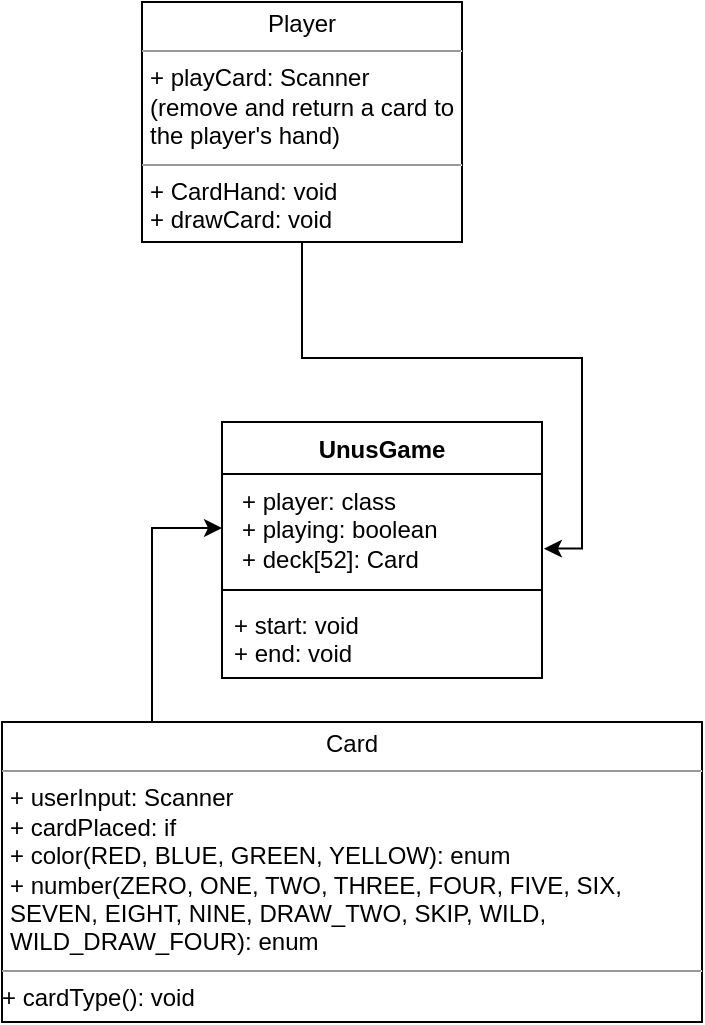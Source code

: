 <mxfile version="23.1.5" type="github">
  <diagram name="Page-1" id="kG88N6lFf-ojEKA3mu_b">
    <mxGraphModel dx="1015" dy="635" grid="1" gridSize="10" guides="1" tooltips="1" connect="1" arrows="1" fold="1" page="1" pageScale="1" pageWidth="850" pageHeight="1100" math="0" shadow="0">
      <root>
        <mxCell id="0" />
        <mxCell id="1" parent="0" />
        <mxCell id="fSzMb7c49jpOPYIVfvhf-11" style="edgeStyle=orthogonalEdgeStyle;rounded=0;orthogonalLoop=1;jettySize=auto;html=1;entryX=1.006;entryY=0.691;entryDx=0;entryDy=0;entryPerimeter=0;" parent="1" source="fSzMb7c49jpOPYIVfvhf-5" edge="1" target="fSzMb7c49jpOPYIVfvhf-13">
          <mxGeometry relative="1" as="geometry">
            <mxPoint x="540" y="290" as="targetPoint" />
          </mxGeometry>
        </mxCell>
        <mxCell id="fSzMb7c49jpOPYIVfvhf-5" value="&lt;p style=&quot;margin:0px;margin-top:4px;text-align:center;&quot;&gt;Player&lt;/p&gt;&lt;hr size=&quot;1&quot;&gt;&lt;p style=&quot;margin:0px;margin-left:4px;&quot;&gt;+ playCard: Scanner&lt;/p&gt;&lt;p style=&quot;margin:0px;margin-left:4px;&quot;&gt;(remove and return a card to the player&#39;s hand)&lt;/p&gt;&lt;hr size=&quot;1&quot;&gt;&lt;p style=&quot;margin:0px;margin-left:4px;&quot;&gt;+ CardHand: void&lt;br&gt;&lt;/p&gt;&lt;p style=&quot;margin:0px;margin-left:4px;&quot;&gt;+ drawCard: void&lt;br&gt;&lt;/p&gt;" style="verticalAlign=top;align=left;overflow=fill;html=1;whiteSpace=wrap;" parent="1" vertex="1">
          <mxGeometry x="350" y="100" width="160" height="120" as="geometry" />
        </mxCell>
        <mxCell id="J3PWWJ0KjLLy6xigG1w0-1" style="edgeStyle=orthogonalEdgeStyle;rounded=0;orthogonalLoop=1;jettySize=auto;html=1;entryX=0;entryY=0.5;entryDx=0;entryDy=0;" parent="1" target="fSzMb7c49jpOPYIVfvhf-13" edge="1">
          <mxGeometry relative="1" as="geometry">
            <mxPoint x="355" y="460" as="sourcePoint" />
            <mxPoint x="290" y="363" as="targetPoint" />
            <Array as="points">
              <mxPoint x="355" y="363" />
            </Array>
          </mxGeometry>
        </mxCell>
        <mxCell id="fSzMb7c49jpOPYIVfvhf-6" value="&lt;p style=&quot;margin:0px;margin-top:4px;text-align:center;&quot;&gt;Card&lt;/p&gt;&lt;hr size=&quot;1&quot;&gt;&lt;p style=&quot;margin:0px;margin-left:4px;&quot;&gt;+ userInput: Scanner&lt;/p&gt;&lt;p style=&quot;margin:0px;margin-left:4px;&quot;&gt;+ cardPlaced: if&lt;/p&gt;&lt;p style=&quot;margin:0px;margin-left:4px;&quot;&gt;&lt;span style=&quot;background-color: initial;&quot;&gt;+ color(RED, BLUE, GREEN, YELLOW): enum&lt;/span&gt;&lt;br&gt;&lt;/p&gt;&lt;p style=&quot;margin:0px;margin-left:4px;&quot;&gt;&lt;span style=&quot;background-color: initial;&quot;&gt;+ number(ZERO, ONE, TWO, THREE, FOUR, FIVE, SIX, SEVEN, EIGHT, NINE, DRAW_TWO, SKIP, WILD, WILD_DRAW_FOUR): enum&lt;/span&gt;&lt;br&gt;&lt;/p&gt;&lt;hr size=&quot;1&quot;&gt;+ cardType(): void&lt;p style=&quot;margin:0px;margin-left:4px;&quot;&gt;&lt;/p&gt;" style="verticalAlign=top;align=left;overflow=fill;html=1;whiteSpace=wrap;" parent="1" vertex="1">
          <mxGeometry x="280" y="460" width="350" height="150" as="geometry" />
        </mxCell>
        <mxCell id="fSzMb7c49jpOPYIVfvhf-12" value="UnusGame" style="swimlane;fontStyle=1;align=center;verticalAlign=top;childLayout=stackLayout;horizontal=1;startSize=26;horizontalStack=0;resizeParent=1;resizeParentMax=0;resizeLast=0;collapsible=1;marginBottom=0;whiteSpace=wrap;html=1;" parent="1" vertex="1">
          <mxGeometry x="390" y="310" width="160" height="128" as="geometry" />
        </mxCell>
        <mxCell id="fSzMb7c49jpOPYIVfvhf-13" value="&lt;p style=&quot;--tw-border-spacing-x: 0; --tw-border-spacing-y: 0; --tw-translate-x: 0; --tw-translate-y: 0; --tw-rotate: 0; --tw-skew-x: 0; --tw-skew-y: 0; --tw-scale-x: 1; --tw-scale-y: 1; --tw-pan-x: ; --tw-pan-y: ; --tw-pinch-zoom: ; --tw-scroll-snap-strictness: proximity; --tw-gradient-from-position: ; --tw-gradient-via-position: ; --tw-gradient-to-position: ; --tw-ordinal: ; --tw-slashed-zero: ; --tw-numeric-figure: ; --tw-numeric-spacing: ; --tw-numeric-fraction: ; --tw-ring-inset: ; --tw-ring-offset-width: 0px; --tw-ring-offset-color: #fff; --tw-ring-color: rgb(59 130 246 / .5); --tw-ring-offset-shadow: 0 0 #0000; --tw-ring-shadow: 0 0 #0000; --tw-shadow: 0 0 #0000; --tw-shadow-colored: 0 0 #0000; --tw-blur: ; --tw-brightness: ; --tw-contrast: ; --tw-grayscale: ; --tw-hue-rotate: ; --tw-invert: ; --tw-saturate: ; --tw-sepia: ; --tw-drop-shadow: ; --tw-backdrop-blur: ; --tw-backdrop-brightness: ; --tw-backdrop-contrast: ; --tw-backdrop-grayscale: ; --tw-backdrop-hue-rotate: ; --tw-backdrop-invert: ; --tw-backdrop-opacity: ; --tw-backdrop-saturate: ; --tw-backdrop-sepia: ; border-color: var(--border-color); margin: 0px 0px 0px 4px;&quot;&gt;+ player: class&lt;/p&gt;&lt;p style=&quot;--tw-border-spacing-x: 0; --tw-border-spacing-y: 0; --tw-translate-x: 0; --tw-translate-y: 0; --tw-rotate: 0; --tw-skew-x: 0; --tw-skew-y: 0; --tw-scale-x: 1; --tw-scale-y: 1; --tw-pan-x: ; --tw-pan-y: ; --tw-pinch-zoom: ; --tw-scroll-snap-strictness: proximity; --tw-gradient-from-position: ; --tw-gradient-via-position: ; --tw-gradient-to-position: ; --tw-ordinal: ; --tw-slashed-zero: ; --tw-numeric-figure: ; --tw-numeric-spacing: ; --tw-numeric-fraction: ; --tw-ring-inset: ; --tw-ring-offset-width: 0px; --tw-ring-offset-color: #fff; --tw-ring-color: rgb(59 130 246 / .5); --tw-ring-offset-shadow: 0 0 #0000; --tw-ring-shadow: 0 0 #0000; --tw-shadow: 0 0 #0000; --tw-shadow-colored: 0 0 #0000; --tw-blur: ; --tw-brightness: ; --tw-contrast: ; --tw-grayscale: ; --tw-hue-rotate: ; --tw-invert: ; --tw-saturate: ; --tw-sepia: ; --tw-drop-shadow: ; --tw-backdrop-blur: ; --tw-backdrop-brightness: ; --tw-backdrop-contrast: ; --tw-backdrop-grayscale: ; --tw-backdrop-hue-rotate: ; --tw-backdrop-invert: ; --tw-backdrop-opacity: ; --tw-backdrop-saturate: ; --tw-backdrop-sepia: ; border-color: var(--border-color); margin: 0px 0px 0px 4px;&quot;&gt;+ playing: boolean&lt;/p&gt;&lt;p style=&quot;--tw-border-spacing-x: 0; --tw-border-spacing-y: 0; --tw-translate-x: 0; --tw-translate-y: 0; --tw-rotate: 0; --tw-skew-x: 0; --tw-skew-y: 0; --tw-scale-x: 1; --tw-scale-y: 1; --tw-pan-x: ; --tw-pan-y: ; --tw-pinch-zoom: ; --tw-scroll-snap-strictness: proximity; --tw-gradient-from-position: ; --tw-gradient-via-position: ; --tw-gradient-to-position: ; --tw-ordinal: ; --tw-slashed-zero: ; --tw-numeric-figure: ; --tw-numeric-spacing: ; --tw-numeric-fraction: ; --tw-ring-inset: ; --tw-ring-offset-width: 0px; --tw-ring-offset-color: #fff; --tw-ring-color: rgb(59 130 246 / .5); --tw-ring-offset-shadow: 0 0 #0000; --tw-ring-shadow: 0 0 #0000; --tw-shadow: 0 0 #0000; --tw-shadow-colored: 0 0 #0000; --tw-blur: ; --tw-brightness: ; --tw-contrast: ; --tw-grayscale: ; --tw-hue-rotate: ; --tw-invert: ; --tw-saturate: ; --tw-sepia: ; --tw-drop-shadow: ; --tw-backdrop-blur: ; --tw-backdrop-brightness: ; --tw-backdrop-contrast: ; --tw-backdrop-grayscale: ; --tw-backdrop-hue-rotate: ; --tw-backdrop-invert: ; --tw-backdrop-opacity: ; --tw-backdrop-saturate: ; --tw-backdrop-sepia: ; border-color: var(--border-color); margin: 0px 0px 0px 4px;&quot;&gt;+ deck[52]: Card&lt;/p&gt;" style="text;strokeColor=none;fillColor=none;align=left;verticalAlign=top;spacingLeft=4;spacingRight=4;overflow=hidden;rotatable=0;points=[[0,0.5],[1,0.5]];portConstraint=eastwest;whiteSpace=wrap;html=1;" parent="fSzMb7c49jpOPYIVfvhf-12" vertex="1">
          <mxGeometry y="26" width="160" height="54" as="geometry" />
        </mxCell>
        <mxCell id="fSzMb7c49jpOPYIVfvhf-14" value="" style="line;strokeWidth=1;fillColor=none;align=left;verticalAlign=middle;spacingTop=-1;spacingLeft=3;spacingRight=3;rotatable=0;labelPosition=right;points=[];portConstraint=eastwest;strokeColor=inherit;" parent="fSzMb7c49jpOPYIVfvhf-12" vertex="1">
          <mxGeometry y="80" width="160" height="8" as="geometry" />
        </mxCell>
        <mxCell id="fSzMb7c49jpOPYIVfvhf-15" value="+ start: void&lt;br&gt;+ end: void" style="text;strokeColor=none;fillColor=none;align=left;verticalAlign=top;spacingLeft=4;spacingRight=4;overflow=hidden;rotatable=0;points=[[0,0.5],[1,0.5]];portConstraint=eastwest;whiteSpace=wrap;html=1;" parent="fSzMb7c49jpOPYIVfvhf-12" vertex="1">
          <mxGeometry y="88" width="160" height="40" as="geometry" />
        </mxCell>
      </root>
    </mxGraphModel>
  </diagram>
</mxfile>
